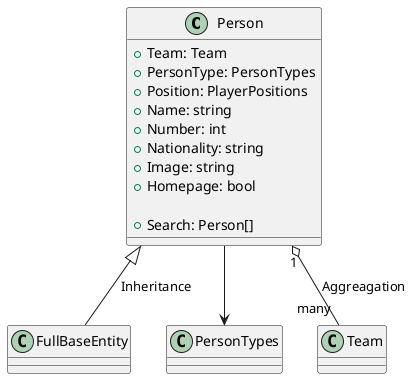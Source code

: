 @startuml Person Class Diagram

class Person  {
    + Team: Team
    + PersonType: PersonTypes
    + Position: PlayerPositions
    + Name: string
    + Number: int
    + Nationality: string
    + Image: string
    + Homepage: bool

    + Search: Person[]
}

Person <|-- FullBaseEntity: Inheritance
Person --> PersonTypes
Person "1" o-- "many" Team: Aggreagation

@enduml